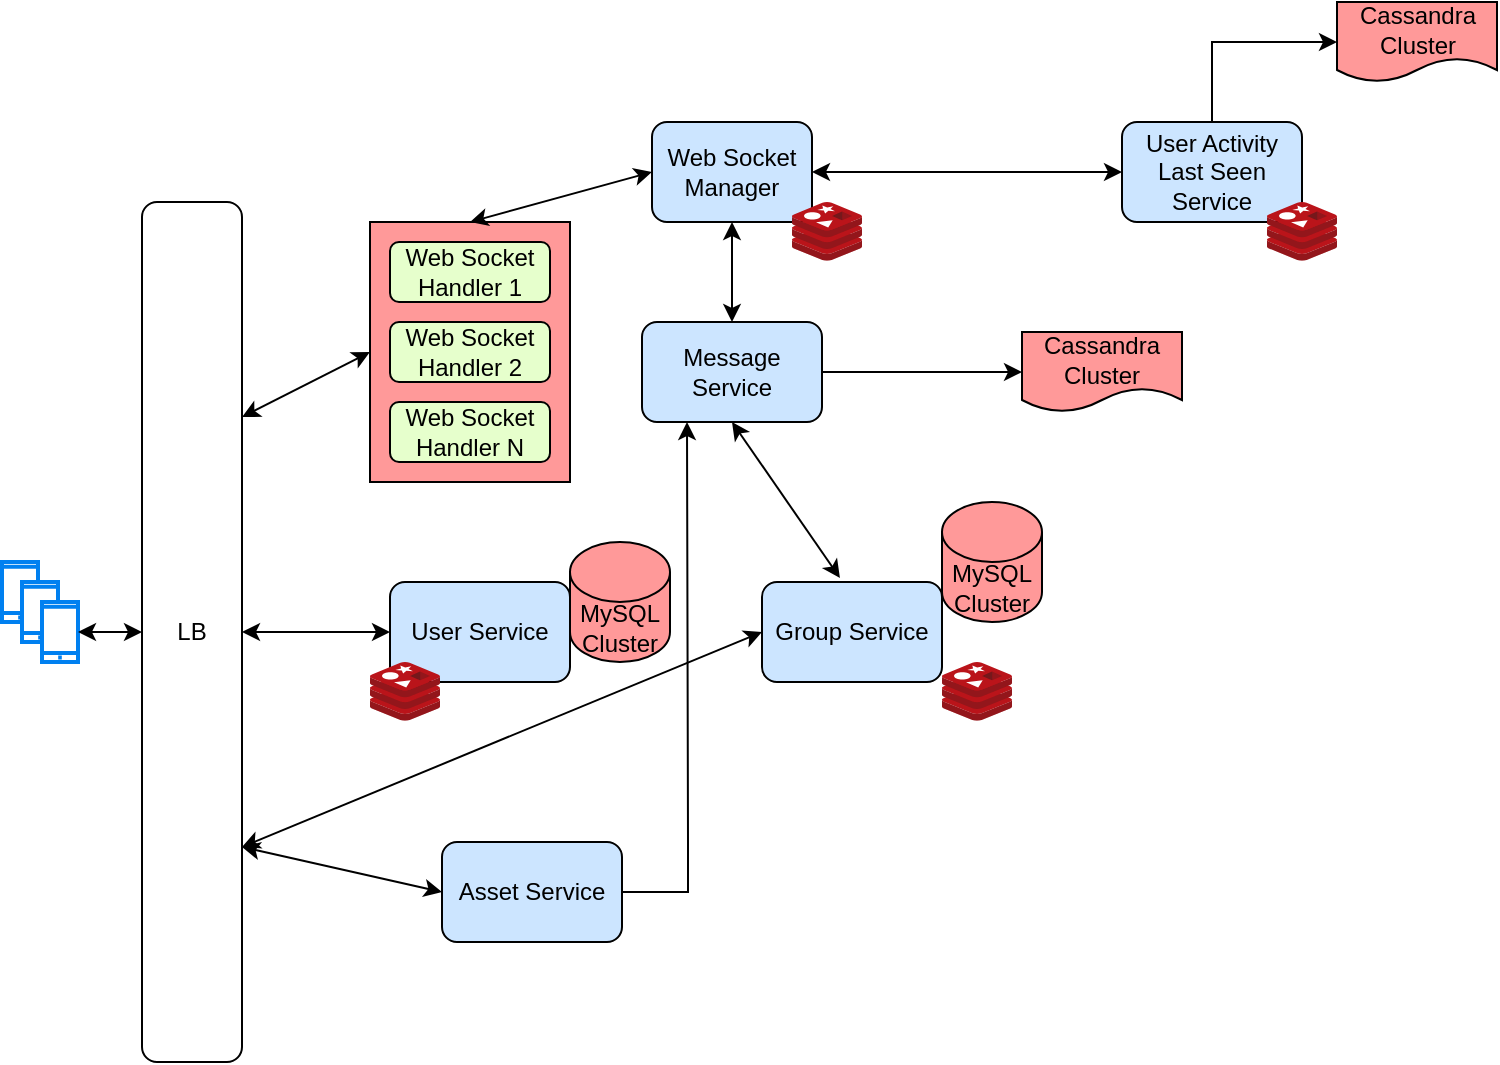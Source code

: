 <mxfile version="14.4.3" type="github" pages="2">
  <diagram id="hSgCG_ghAVO17xmwhqie" name="Page-1">
    <mxGraphModel dx="1144" dy="1722" grid="1" gridSize="10" guides="1" tooltips="1" connect="1" arrows="1" fold="1" page="1" pageScale="1" pageWidth="850" pageHeight="1100" math="0" shadow="0">
      <root>
        <mxCell id="0" />
        <mxCell id="1" parent="0" />
        <mxCell id="NNHK_izrKWyzVm5b71PJ-4" value="" style="html=1;verticalLabelPosition=bottom;align=center;labelBackgroundColor=#ffffff;verticalAlign=top;strokeWidth=2;strokeColor=#0080F0;shadow=0;dashed=0;shape=mxgraph.ios7.icons.smartphone;" vertex="1" parent="1">
          <mxGeometry x="30" y="230" width="18" height="30" as="geometry" />
        </mxCell>
        <mxCell id="NNHK_izrKWyzVm5b71PJ-6" value="LB" style="rounded=1;whiteSpace=wrap;html=1;" vertex="1" parent="1">
          <mxGeometry x="100" y="50" width="50" height="430" as="geometry" />
        </mxCell>
        <mxCell id="NNHK_izrKWyzVm5b71PJ-17" value="Web Socket&lt;br&gt;Manager" style="rounded=1;whiteSpace=wrap;html=1;fillColor=#CCE5FF;" vertex="1" parent="1">
          <mxGeometry x="355" y="10" width="80" height="50" as="geometry" />
        </mxCell>
        <mxCell id="NNHK_izrKWyzVm5b71PJ-63" value="" style="edgeStyle=orthogonalEdgeStyle;rounded=0;orthogonalLoop=1;jettySize=auto;html=1;" edge="1" parent="1" source="NNHK_izrKWyzVm5b71PJ-18" target="NNHK_izrKWyzVm5b71PJ-62">
          <mxGeometry relative="1" as="geometry" />
        </mxCell>
        <mxCell id="NNHK_izrKWyzVm5b71PJ-18" value="Message Service" style="rounded=1;whiteSpace=wrap;html=1;fillColor=#CCE5FF;" vertex="1" parent="1">
          <mxGeometry x="350" y="110" width="90" height="50" as="geometry" />
        </mxCell>
        <mxCell id="NNHK_izrKWyzVm5b71PJ-75" style="edgeStyle=orthogonalEdgeStyle;rounded=0;orthogonalLoop=1;jettySize=auto;html=1;exitX=0.5;exitY=0;exitDx=0;exitDy=0;entryX=0;entryY=0.5;entryDx=0;entryDy=0;" edge="1" parent="1" source="NNHK_izrKWyzVm5b71PJ-19" target="NNHK_izrKWyzVm5b71PJ-74">
          <mxGeometry relative="1" as="geometry" />
        </mxCell>
        <mxCell id="NNHK_izrKWyzVm5b71PJ-19" value="User Activity&lt;br&gt;Last Seen&lt;br&gt;Service" style="rounded=1;whiteSpace=wrap;html=1;fillColor=#CCE5FF;" vertex="1" parent="1">
          <mxGeometry x="590" y="10" width="90" height="50" as="geometry" />
        </mxCell>
        <mxCell id="NNHK_izrKWyzVm5b71PJ-20" value="Group Service" style="rounded=1;whiteSpace=wrap;html=1;fillColor=#CCE5FF;" vertex="1" parent="1">
          <mxGeometry x="410" y="240" width="90" height="50" as="geometry" />
        </mxCell>
        <mxCell id="NNHK_izrKWyzVm5b71PJ-21" value="User Service" style="rounded=1;whiteSpace=wrap;html=1;fillColor=#CCE5FF;" vertex="1" parent="1">
          <mxGeometry x="224" y="240" width="90" height="50" as="geometry" />
        </mxCell>
        <mxCell id="NNHK_izrKWyzVm5b71PJ-82" style="edgeStyle=orthogonalEdgeStyle;rounded=0;orthogonalLoop=1;jettySize=auto;html=1;exitX=1;exitY=0.5;exitDx=0;exitDy=0;entryX=0.25;entryY=1;entryDx=0;entryDy=0;" edge="1" parent="1" source="NNHK_izrKWyzVm5b71PJ-22" target="NNHK_izrKWyzVm5b71PJ-18">
          <mxGeometry relative="1" as="geometry">
            <Array as="points">
              <mxPoint x="373" y="395" />
              <mxPoint x="373" y="370" />
            </Array>
          </mxGeometry>
        </mxCell>
        <mxCell id="NNHK_izrKWyzVm5b71PJ-22" value="Asset Service" style="rounded=1;whiteSpace=wrap;html=1;fillColor=#CCE5FF;" vertex="1" parent="1">
          <mxGeometry x="250" y="370" width="90" height="50" as="geometry" />
        </mxCell>
        <mxCell id="NNHK_izrKWyzVm5b71PJ-47" value="" style="html=1;verticalLabelPosition=bottom;align=center;labelBackgroundColor=#ffffff;verticalAlign=top;strokeWidth=2;strokeColor=#0080F0;shadow=0;dashed=0;shape=mxgraph.ios7.icons.smartphone;" vertex="1" parent="1">
          <mxGeometry x="40" y="240" width="18" height="30" as="geometry" />
        </mxCell>
        <mxCell id="NNHK_izrKWyzVm5b71PJ-48" value="" style="html=1;verticalLabelPosition=bottom;align=center;labelBackgroundColor=#ffffff;verticalAlign=top;strokeWidth=2;strokeColor=#0080F0;shadow=0;dashed=0;shape=mxgraph.ios7.icons.smartphone;" vertex="1" parent="1">
          <mxGeometry x="50" y="250" width="18" height="30" as="geometry" />
        </mxCell>
        <mxCell id="NNHK_izrKWyzVm5b71PJ-50" value="" style="endArrow=classic;startArrow=classic;html=1;entryX=0;entryY=0.5;entryDx=0;entryDy=0;" edge="1" parent="1" source="NNHK_izrKWyzVm5b71PJ-48" target="NNHK_izrKWyzVm5b71PJ-6">
          <mxGeometry width="50" height="50" relative="1" as="geometry">
            <mxPoint x="400" y="290" as="sourcePoint" />
            <mxPoint x="110" y="264" as="targetPoint" />
          </mxGeometry>
        </mxCell>
        <mxCell id="NNHK_izrKWyzVm5b71PJ-51" value="" style="endArrow=classic;startArrow=classic;html=1;exitX=1;exitY=0.25;exitDx=0;exitDy=0;entryX=0;entryY=0.5;entryDx=0;entryDy=0;" edge="1" parent="1" source="NNHK_izrKWyzVm5b71PJ-6" target="NNHK_izrKWyzVm5b71PJ-43">
          <mxGeometry width="50" height="50" relative="1" as="geometry">
            <mxPoint x="78" y="274.824" as="sourcePoint" />
            <mxPoint x="120" y="274" as="targetPoint" />
          </mxGeometry>
        </mxCell>
        <mxCell id="NNHK_izrKWyzVm5b71PJ-56" value="" style="endArrow=classic;startArrow=classic;html=1;entryX=0;entryY=0.5;entryDx=0;entryDy=0;exitX=1;exitY=0.5;exitDx=0;exitDy=0;" edge="1" parent="1" source="NNHK_izrKWyzVm5b71PJ-6" target="NNHK_izrKWyzVm5b71PJ-21">
          <mxGeometry width="50" height="50" relative="1" as="geometry">
            <mxPoint x="78" y="275" as="sourcePoint" />
            <mxPoint x="110" y="275" as="targetPoint" />
          </mxGeometry>
        </mxCell>
        <mxCell id="NNHK_izrKWyzVm5b71PJ-58" value="" style="group" vertex="1" connectable="0" parent="1">
          <mxGeometry x="214" y="60" width="100" height="130" as="geometry" />
        </mxCell>
        <mxCell id="NNHK_izrKWyzVm5b71PJ-43" value="" style="rounded=0;whiteSpace=wrap;html=1;fillColor=#FF9999;" vertex="1" parent="NNHK_izrKWyzVm5b71PJ-58">
          <mxGeometry width="100" height="130" as="geometry" />
        </mxCell>
        <mxCell id="NNHK_izrKWyzVm5b71PJ-13" value="Web Socket&lt;br&gt;Handler N" style="rounded=1;whiteSpace=wrap;html=1;fillColor=#E6FFCC;" vertex="1" parent="NNHK_izrKWyzVm5b71PJ-58">
          <mxGeometry x="10" y="90" width="80" height="30" as="geometry" />
        </mxCell>
        <mxCell id="NNHK_izrKWyzVm5b71PJ-15" value="Web Socket&lt;br&gt;Handler 2" style="rounded=1;whiteSpace=wrap;html=1;fillColor=#E6FFCC;" vertex="1" parent="NNHK_izrKWyzVm5b71PJ-58">
          <mxGeometry x="10" y="50" width="80" height="30" as="geometry" />
        </mxCell>
        <mxCell id="NNHK_izrKWyzVm5b71PJ-16" value="Web Socket&lt;br&gt;Handler 1" style="rounded=1;whiteSpace=wrap;html=1;fillColor=#E6FFCC;" vertex="1" parent="NNHK_izrKWyzVm5b71PJ-58">
          <mxGeometry x="10" y="10" width="80" height="30" as="geometry" />
        </mxCell>
        <mxCell id="NNHK_izrKWyzVm5b71PJ-44" style="edgeStyle=orthogonalEdgeStyle;rounded=0;orthogonalLoop=1;jettySize=auto;html=1;exitX=0.5;exitY=1;exitDx=0;exitDy=0;" edge="1" parent="NNHK_izrKWyzVm5b71PJ-58" source="NNHK_izrKWyzVm5b71PJ-43" target="NNHK_izrKWyzVm5b71PJ-43">
          <mxGeometry x="-10" y="-40" as="geometry" />
        </mxCell>
        <mxCell id="NNHK_izrKWyzVm5b71PJ-61" value="" style="endArrow=classic;startArrow=classic;html=1;entryX=0;entryY=0.5;entryDx=0;entryDy=0;exitX=1;exitY=0.75;exitDx=0;exitDy=0;" edge="1" parent="1" source="NNHK_izrKWyzVm5b71PJ-6" target="NNHK_izrKWyzVm5b71PJ-20">
          <mxGeometry width="50" height="50" relative="1" as="geometry">
            <mxPoint x="160" y="275" as="sourcePoint" />
            <mxPoint x="355" y="235" as="targetPoint" />
          </mxGeometry>
        </mxCell>
        <mxCell id="NNHK_izrKWyzVm5b71PJ-62" value="Cassandra&lt;br&gt;Cluster" style="shape=document;whiteSpace=wrap;html=1;boundedLbl=1;fillColor=#FF9999;" vertex="1" parent="1">
          <mxGeometry x="540" y="115" width="80" height="40" as="geometry" />
        </mxCell>
        <mxCell id="NNHK_izrKWyzVm5b71PJ-66" value="" style="endArrow=classic;startArrow=classic;html=1;entryX=0.5;entryY=1;entryDx=0;entryDy=0;" edge="1" parent="1" target="NNHK_izrKWyzVm5b71PJ-17">
          <mxGeometry width="50" height="50" relative="1" as="geometry">
            <mxPoint x="395" y="110" as="sourcePoint" />
            <mxPoint x="450" y="170" as="targetPoint" />
          </mxGeometry>
        </mxCell>
        <mxCell id="NNHK_izrKWyzVm5b71PJ-67" value="" style="endArrow=classic;startArrow=classic;html=1;exitX=0.5;exitY=0;exitDx=0;exitDy=0;entryX=0;entryY=0.5;entryDx=0;entryDy=0;" edge="1" parent="1" source="NNHK_izrKWyzVm5b71PJ-43" target="NNHK_izrKWyzVm5b71PJ-17">
          <mxGeometry width="50" height="50" relative="1" as="geometry">
            <mxPoint x="400" y="220" as="sourcePoint" />
            <mxPoint x="450" y="170" as="targetPoint" />
          </mxGeometry>
        </mxCell>
        <mxCell id="NNHK_izrKWyzVm5b71PJ-69" value="" style="endArrow=classic;startArrow=classic;html=1;exitX=0.5;exitY=1;exitDx=0;exitDy=0;entryX=0.433;entryY=-0.04;entryDx=0;entryDy=0;entryPerimeter=0;" edge="1" parent="1" source="NNHK_izrKWyzVm5b71PJ-18" target="NNHK_izrKWyzVm5b71PJ-20">
          <mxGeometry width="50" height="50" relative="1" as="geometry">
            <mxPoint x="400" y="220" as="sourcePoint" />
            <mxPoint x="450" y="170" as="targetPoint" />
          </mxGeometry>
        </mxCell>
        <mxCell id="NNHK_izrKWyzVm5b71PJ-70" value="" style="endArrow=classic;startArrow=classic;html=1;exitX=1;exitY=0.5;exitDx=0;exitDy=0;entryX=0;entryY=0.5;entryDx=0;entryDy=0;" edge="1" parent="1" source="NNHK_izrKWyzVm5b71PJ-17" target="NNHK_izrKWyzVm5b71PJ-19">
          <mxGeometry width="50" height="50" relative="1" as="geometry">
            <mxPoint x="400" y="220" as="sourcePoint" />
            <mxPoint x="450" y="170" as="targetPoint" />
          </mxGeometry>
        </mxCell>
        <mxCell id="NNHK_izrKWyzVm5b71PJ-71" value="" style="aspect=fixed;html=1;points=[];align=center;image;fontSize=12;image=img/lib/mscae/Cache_Redis_Product.svg;fillColor=#FF9999;" vertex="1" parent="1">
          <mxGeometry x="425" y="50" width="35" height="29.4" as="geometry" />
        </mxCell>
        <mxCell id="NNHK_izrKWyzVm5b71PJ-72" value="" style="aspect=fixed;html=1;points=[];align=center;image;fontSize=12;image=img/lib/mscae/Cache_Redis_Product.svg;fillColor=#FF9999;" vertex="1" parent="1">
          <mxGeometry x="662.5" y="50" width="35" height="29.4" as="geometry" />
        </mxCell>
        <mxCell id="NNHK_izrKWyzVm5b71PJ-74" value="Cassandra&lt;br&gt;Cluster" style="shape=document;whiteSpace=wrap;html=1;boundedLbl=1;fillColor=#FF9999;" vertex="1" parent="1">
          <mxGeometry x="697.5" y="-50" width="80" height="40" as="geometry" />
        </mxCell>
        <mxCell id="NNHK_izrKWyzVm5b71PJ-77" value="" style="endArrow=classic;startArrow=classic;html=1;exitX=1;exitY=0.75;exitDx=0;exitDy=0;entryX=0;entryY=0.5;entryDx=0;entryDy=0;" edge="1" parent="1" source="NNHK_izrKWyzVm5b71PJ-6" target="NNHK_izrKWyzVm5b71PJ-22">
          <mxGeometry width="50" height="50" relative="1" as="geometry">
            <mxPoint x="400" y="340" as="sourcePoint" />
            <mxPoint x="450" y="290" as="targetPoint" />
          </mxGeometry>
        </mxCell>
        <mxCell id="NNHK_izrKWyzVm5b71PJ-78" value="MySQL&lt;br&gt;Cluster" style="shape=cylinder3;whiteSpace=wrap;html=1;boundedLbl=1;backgroundOutline=1;size=15;fillColor=#FF9999;" vertex="1" parent="1">
          <mxGeometry x="314" y="220" width="50" height="60" as="geometry" />
        </mxCell>
        <mxCell id="NNHK_izrKWyzVm5b71PJ-79" value="" style="aspect=fixed;html=1;points=[];align=center;image;fontSize=12;image=img/lib/mscae/Cache_Redis_Product.svg;fillColor=#FF9999;" vertex="1" parent="1">
          <mxGeometry x="214" y="280" width="35" height="29.4" as="geometry" />
        </mxCell>
        <mxCell id="NNHK_izrKWyzVm5b71PJ-80" value="MySQL&lt;br&gt;Cluster" style="shape=cylinder3;whiteSpace=wrap;html=1;boundedLbl=1;backgroundOutline=1;size=15;fillColor=#FF9999;" vertex="1" parent="1">
          <mxGeometry x="500" y="200" width="50" height="60" as="geometry" />
        </mxCell>
        <mxCell id="NNHK_izrKWyzVm5b71PJ-81" value="" style="aspect=fixed;html=1;points=[];align=center;image;fontSize=12;image=img/lib/mscae/Cache_Redis_Product.svg;fillColor=#FF9999;" vertex="1" parent="1">
          <mxGeometry x="500" y="280" width="35" height="29.4" as="geometry" />
        </mxCell>
      </root>
    </mxGraphModel>
  </diagram>
  <diagram id="l2jAoaCpv2yyxb1cqmjE" name="Page-2">
    <mxGraphModel dx="1144" dy="622" grid="1" gridSize="10" guides="1" tooltips="1" connect="1" arrows="1" fold="1" page="1" pageScale="1" pageWidth="850" pageHeight="1100" math="0" shadow="0">
      <root>
        <mxCell id="U_BgdSvCWZn2bMb9oqLb-0" />
        <mxCell id="U_BgdSvCWZn2bMb9oqLb-1" parent="U_BgdSvCWZn2bMb9oqLb-0" />
      </root>
    </mxGraphModel>
  </diagram>
</mxfile>
